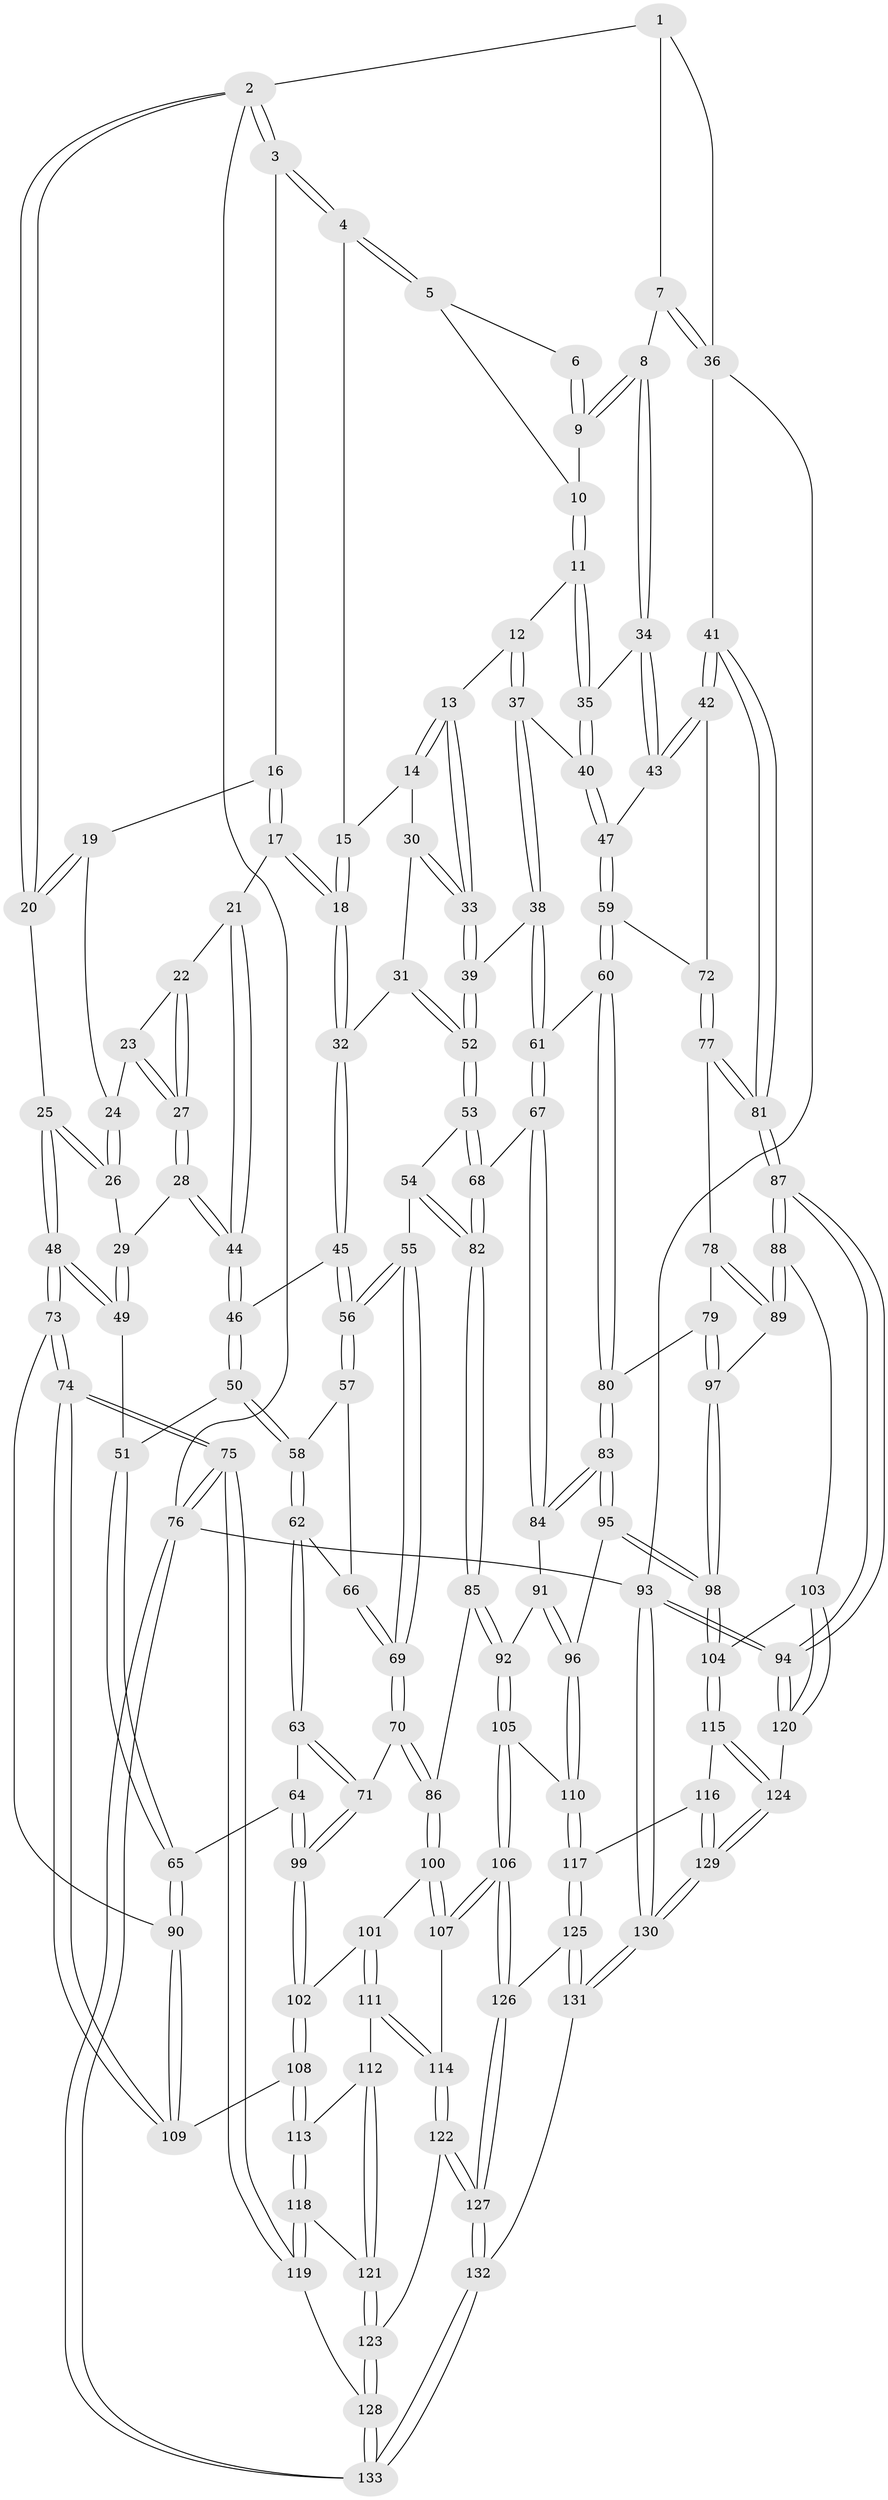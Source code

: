 // Generated by graph-tools (version 1.1) at 2025/27/03/09/25 03:27:03]
// undirected, 133 vertices, 329 edges
graph export_dot {
graph [start="1"]
  node [color=gray90,style=filled];
  1 [pos="+0.904282119049183+0"];
  2 [pos="+0+0"];
  3 [pos="+0+0"];
  4 [pos="+0.4144685923165536+0"];
  5 [pos="+0.570061684968355+0"];
  6 [pos="+0.7719800348481636+0"];
  7 [pos="+0.8934548009353112+0.1326869903765875"];
  8 [pos="+0.8417191931229235+0.14958663567035163"];
  9 [pos="+0.8304703764018176+0.13183750984099651"];
  10 [pos="+0.6366025798015753+0"];
  11 [pos="+0.6516133735487236+0.17215610937618772"];
  12 [pos="+0.5965252464207289+0.1885155165816463"];
  13 [pos="+0.5910531853660321+0.18770753353446284"];
  14 [pos="+0.5348234451417564+0.16785772217606487"];
  15 [pos="+0.40858968766951703+0"];
  16 [pos="+0.11571064664221882+0.11961742170005628"];
  17 [pos="+0.2561663715747584+0.18472584191731145"];
  18 [pos="+0.29804704036600377+0.1868937926086925"];
  19 [pos="+0.08097298387086034+0.1775248384580292"];
  20 [pos="+0+0.12946370295097787"];
  21 [pos="+0.21341544742029278+0.21769574411330547"];
  22 [pos="+0.1243355775018547+0.23684900999148342"];
  23 [pos="+0.08622262563229585+0.1961971035676671"];
  24 [pos="+0.07889063538235415+0.18573864244525537"];
  25 [pos="+0+0.19841142210006724"];
  26 [pos="+0.05451016410141969+0.21820686708477505"];
  27 [pos="+0.11384217886655427+0.2991213882584723"];
  28 [pos="+0.11336180958075084+0.3127022963029057"];
  29 [pos="+0.04944251350352921+0.2949358830601649"];
  30 [pos="+0.5234087389344502+0.1784461100747797"];
  31 [pos="+0.3782164983435817+0.26700324911512663"];
  32 [pos="+0.2997171504497232+0.19019554452802706"];
  33 [pos="+0.509347858310026+0.3227141000216299"];
  34 [pos="+0.8016633106088977+0.2010614151344428"];
  35 [pos="+0.7261816429736626+0.20156005683341774"];
  36 [pos="+1+0.15373094274371837"];
  37 [pos="+0.6004297951410483+0.3523147393595346"];
  38 [pos="+0.5486454013535321+0.38890255802925866"];
  39 [pos="+0.49117608695887927+0.37490495342976915"];
  40 [pos="+0.6402048977568149+0.34509105320745603"];
  41 [pos="+1+0.37053986583236004"];
  42 [pos="+1+0.37352900926027155"];
  43 [pos="+0.832869227879439+0.3493416680465704"];
  44 [pos="+0.1230740547567541+0.31959813324573433"];
  45 [pos="+0.21323424253628978+0.3591436538171222"];
  46 [pos="+0.14015911150024832+0.3551181300439035"];
  47 [pos="+0.7922268339057086+0.4108188011168209"];
  48 [pos="+0+0.4028418172158657"];
  49 [pos="+0+0.3880326564711528"];
  50 [pos="+0.12215603464707268+0.39047605445567396"];
  51 [pos="+0.1208295189766465+0.3909344476887438"];
  52 [pos="+0.42172291522300936+0.37595723467157655"];
  53 [pos="+0.39572241959385823+0.4131716647121029"];
  54 [pos="+0.3222072355733035+0.4623937575054047"];
  55 [pos="+0.307630922332452+0.46964920889904554"];
  56 [pos="+0.3074638449575438+0.46952133389294604"];
  57 [pos="+0.187735988732012+0.44878288140317246"];
  58 [pos="+0.1377051624528794+0.43175724059365744"];
  59 [pos="+0.7918026344173874+0.41413356213571956"];
  60 [pos="+0.7097295724066145+0.5026728046805863"];
  61 [pos="+0.5931343963149351+0.4752593416599769"];
  62 [pos="+0.12500835820900305+0.489329743382266"];
  63 [pos="+0.08173007731006313+0.5215091983423853"];
  64 [pos="+0+0.5507599746416091"];
  65 [pos="+0+0.5545519155046054"];
  66 [pos="+0.15295638399231587+0.49722688573963564"];
  67 [pos="+0.5559518956554816+0.5528802084773989"];
  68 [pos="+0.47850998422914925+0.552600979897632"];
  69 [pos="+0.27181435844894475+0.5504355714458068"];
  70 [pos="+0.2716509499389671+0.5513523791775536"];
  71 [pos="+0.24644243785294093+0.5904630113279323"];
  72 [pos="+0.8667103933169168+0.5081335276585763"];
  73 [pos="+0+0.538750809842946"];
  74 [pos="+0+0.9212563681919769"];
  75 [pos="+0+0.9689102361029956"];
  76 [pos="+0+1"];
  77 [pos="+0.8746869102007047+0.5327828342987863"];
  78 [pos="+0.8610093763068082+0.5547498004377659"];
  79 [pos="+0.7200841423017227+0.5816870787180632"];
  80 [pos="+0.7170923746651571+0.5792419788287047"];
  81 [pos="+1+0.6423281133919952"];
  82 [pos="+0.44373267012777096+0.6054862678241478"];
  83 [pos="+0.6595530295844544+0.6150720821365981"];
  84 [pos="+0.5694857549713869+0.5882015102780178"];
  85 [pos="+0.4356910929276927+0.6310367908446305"];
  86 [pos="+0.41051055568338013+0.6386748312035159"];
  87 [pos="+1+0.6716020246365398"];
  88 [pos="+0.8915575043240432+0.7258442169095762"];
  89 [pos="+0.8459903748126716+0.6406504767456105"];
  90 [pos="+0+0.5625233395988144"];
  91 [pos="+0.5626075793700122+0.6055193616781003"];
  92 [pos="+0.4966016395095594+0.6756280530149279"];
  93 [pos="+1+1"];
  94 [pos="+1+0.8503852640429836"];
  95 [pos="+0.6401606250375336+0.7043870485573005"];
  96 [pos="+0.6118930445279784+0.7167348408760051"];
  97 [pos="+0.7415998282380374+0.6124380701356666"];
  98 [pos="+0.7426664966790594+0.7427267741086533"];
  99 [pos="+0.23191761779615644+0.6254006515875703"];
  100 [pos="+0.3812423502654631+0.6897370331473266"];
  101 [pos="+0.2869513513453188+0.7070252678327933"];
  102 [pos="+0.22801578873298284+0.6506239954968416"];
  103 [pos="+0.8746327215677462+0.7417877621880681"];
  104 [pos="+0.7776255227155262+0.7856033583057571"];
  105 [pos="+0.530163207801981+0.784353327340017"];
  106 [pos="+0.48149339819659004+0.8260477539836444"];
  107 [pos="+0.4445644486982989+0.8268250960551115"];
  108 [pos="+0.1267945794907518+0.7302339648791255"];
  109 [pos="+0.12378614370651089+0.7289753427837823"];
  110 [pos="+0.5351275494685505+0.7837096077298042"];
  111 [pos="+0.3001844319864685+0.7694485797128158"];
  112 [pos="+0.2481765900334444+0.8160993758662932"];
  113 [pos="+0.13147622290029193+0.7537998362045533"];
  114 [pos="+0.4112143753836902+0.8394679370028011"];
  115 [pos="+0.7676370111225228+0.8102005661282813"];
  116 [pos="+0.7162644756997993+0.8604785117743429"];
  117 [pos="+0.6949578763299307+0.8672317985503954"];
  118 [pos="+0.11356698997066256+0.848840170929946"];
  119 [pos="+0.07878697889580799+0.8970515832263922"];
  120 [pos="+0.9184826072928683+0.8726434361963632"];
  121 [pos="+0.24676726773098678+0.8836158771650475"];
  122 [pos="+0.3318842964036483+0.9369906076979799"];
  123 [pos="+0.24721848189687873+0.8843917142803897"];
  124 [pos="+0.8789980763549264+0.932840781748036"];
  125 [pos="+0.6020236091381415+1"];
  126 [pos="+0.5015972936725894+0.880586630557739"];
  127 [pos="+0.3335755870081397+1"];
  128 [pos="+0.14918930051564477+0.9790632621624221"];
  129 [pos="+0.9013815095717875+1"];
  130 [pos="+0.9632983678108727+1"];
  131 [pos="+0.6064581054594305+1"];
  132 [pos="+0.3312219488896542+1"];
  133 [pos="+0.23654098333109752+1"];
  1 -- 2;
  1 -- 7;
  1 -- 36;
  2 -- 3;
  2 -- 3;
  2 -- 20;
  2 -- 20;
  2 -- 76;
  3 -- 4;
  3 -- 4;
  3 -- 16;
  4 -- 5;
  4 -- 5;
  4 -- 15;
  5 -- 6;
  5 -- 10;
  6 -- 9;
  6 -- 9;
  7 -- 8;
  7 -- 36;
  7 -- 36;
  8 -- 9;
  8 -- 9;
  8 -- 34;
  8 -- 34;
  9 -- 10;
  10 -- 11;
  10 -- 11;
  11 -- 12;
  11 -- 35;
  11 -- 35;
  12 -- 13;
  12 -- 37;
  12 -- 37;
  13 -- 14;
  13 -- 14;
  13 -- 33;
  13 -- 33;
  14 -- 15;
  14 -- 30;
  15 -- 18;
  15 -- 18;
  16 -- 17;
  16 -- 17;
  16 -- 19;
  17 -- 18;
  17 -- 18;
  17 -- 21;
  18 -- 32;
  18 -- 32;
  19 -- 20;
  19 -- 20;
  19 -- 24;
  20 -- 25;
  21 -- 22;
  21 -- 44;
  21 -- 44;
  22 -- 23;
  22 -- 27;
  22 -- 27;
  23 -- 24;
  23 -- 27;
  23 -- 27;
  24 -- 26;
  24 -- 26;
  25 -- 26;
  25 -- 26;
  25 -- 48;
  25 -- 48;
  26 -- 29;
  27 -- 28;
  27 -- 28;
  28 -- 29;
  28 -- 44;
  28 -- 44;
  29 -- 49;
  29 -- 49;
  30 -- 31;
  30 -- 33;
  30 -- 33;
  31 -- 32;
  31 -- 52;
  31 -- 52;
  32 -- 45;
  32 -- 45;
  33 -- 39;
  33 -- 39;
  34 -- 35;
  34 -- 43;
  34 -- 43;
  35 -- 40;
  35 -- 40;
  36 -- 41;
  36 -- 93;
  37 -- 38;
  37 -- 38;
  37 -- 40;
  38 -- 39;
  38 -- 61;
  38 -- 61;
  39 -- 52;
  39 -- 52;
  40 -- 47;
  40 -- 47;
  41 -- 42;
  41 -- 42;
  41 -- 81;
  41 -- 81;
  42 -- 43;
  42 -- 43;
  42 -- 72;
  43 -- 47;
  44 -- 46;
  44 -- 46;
  45 -- 46;
  45 -- 56;
  45 -- 56;
  46 -- 50;
  46 -- 50;
  47 -- 59;
  47 -- 59;
  48 -- 49;
  48 -- 49;
  48 -- 73;
  48 -- 73;
  49 -- 51;
  50 -- 51;
  50 -- 58;
  50 -- 58;
  51 -- 65;
  51 -- 65;
  52 -- 53;
  52 -- 53;
  53 -- 54;
  53 -- 68;
  53 -- 68;
  54 -- 55;
  54 -- 82;
  54 -- 82;
  55 -- 56;
  55 -- 56;
  55 -- 69;
  55 -- 69;
  56 -- 57;
  56 -- 57;
  57 -- 58;
  57 -- 66;
  58 -- 62;
  58 -- 62;
  59 -- 60;
  59 -- 60;
  59 -- 72;
  60 -- 61;
  60 -- 80;
  60 -- 80;
  61 -- 67;
  61 -- 67;
  62 -- 63;
  62 -- 63;
  62 -- 66;
  63 -- 64;
  63 -- 71;
  63 -- 71;
  64 -- 65;
  64 -- 99;
  64 -- 99;
  65 -- 90;
  65 -- 90;
  66 -- 69;
  66 -- 69;
  67 -- 68;
  67 -- 84;
  67 -- 84;
  68 -- 82;
  68 -- 82;
  69 -- 70;
  69 -- 70;
  70 -- 71;
  70 -- 86;
  70 -- 86;
  71 -- 99;
  71 -- 99;
  72 -- 77;
  72 -- 77;
  73 -- 74;
  73 -- 74;
  73 -- 90;
  74 -- 75;
  74 -- 75;
  74 -- 109;
  74 -- 109;
  75 -- 76;
  75 -- 76;
  75 -- 119;
  75 -- 119;
  76 -- 133;
  76 -- 133;
  76 -- 93;
  77 -- 78;
  77 -- 81;
  77 -- 81;
  78 -- 79;
  78 -- 89;
  78 -- 89;
  79 -- 80;
  79 -- 97;
  79 -- 97;
  80 -- 83;
  80 -- 83;
  81 -- 87;
  81 -- 87;
  82 -- 85;
  82 -- 85;
  83 -- 84;
  83 -- 84;
  83 -- 95;
  83 -- 95;
  84 -- 91;
  85 -- 86;
  85 -- 92;
  85 -- 92;
  86 -- 100;
  86 -- 100;
  87 -- 88;
  87 -- 88;
  87 -- 94;
  87 -- 94;
  88 -- 89;
  88 -- 89;
  88 -- 103;
  89 -- 97;
  90 -- 109;
  90 -- 109;
  91 -- 92;
  91 -- 96;
  91 -- 96;
  92 -- 105;
  92 -- 105;
  93 -- 94;
  93 -- 94;
  93 -- 130;
  93 -- 130;
  94 -- 120;
  94 -- 120;
  95 -- 96;
  95 -- 98;
  95 -- 98;
  96 -- 110;
  96 -- 110;
  97 -- 98;
  97 -- 98;
  98 -- 104;
  98 -- 104;
  99 -- 102;
  99 -- 102;
  100 -- 101;
  100 -- 107;
  100 -- 107;
  101 -- 102;
  101 -- 111;
  101 -- 111;
  102 -- 108;
  102 -- 108;
  103 -- 104;
  103 -- 120;
  103 -- 120;
  104 -- 115;
  104 -- 115;
  105 -- 106;
  105 -- 106;
  105 -- 110;
  106 -- 107;
  106 -- 107;
  106 -- 126;
  106 -- 126;
  107 -- 114;
  108 -- 109;
  108 -- 113;
  108 -- 113;
  110 -- 117;
  110 -- 117;
  111 -- 112;
  111 -- 114;
  111 -- 114;
  112 -- 113;
  112 -- 121;
  112 -- 121;
  113 -- 118;
  113 -- 118;
  114 -- 122;
  114 -- 122;
  115 -- 116;
  115 -- 124;
  115 -- 124;
  116 -- 117;
  116 -- 129;
  116 -- 129;
  117 -- 125;
  117 -- 125;
  118 -- 119;
  118 -- 119;
  118 -- 121;
  119 -- 128;
  120 -- 124;
  121 -- 123;
  121 -- 123;
  122 -- 123;
  122 -- 127;
  122 -- 127;
  123 -- 128;
  123 -- 128;
  124 -- 129;
  124 -- 129;
  125 -- 126;
  125 -- 131;
  125 -- 131;
  126 -- 127;
  126 -- 127;
  127 -- 132;
  127 -- 132;
  128 -- 133;
  128 -- 133;
  129 -- 130;
  129 -- 130;
  130 -- 131;
  130 -- 131;
  131 -- 132;
  132 -- 133;
  132 -- 133;
}
